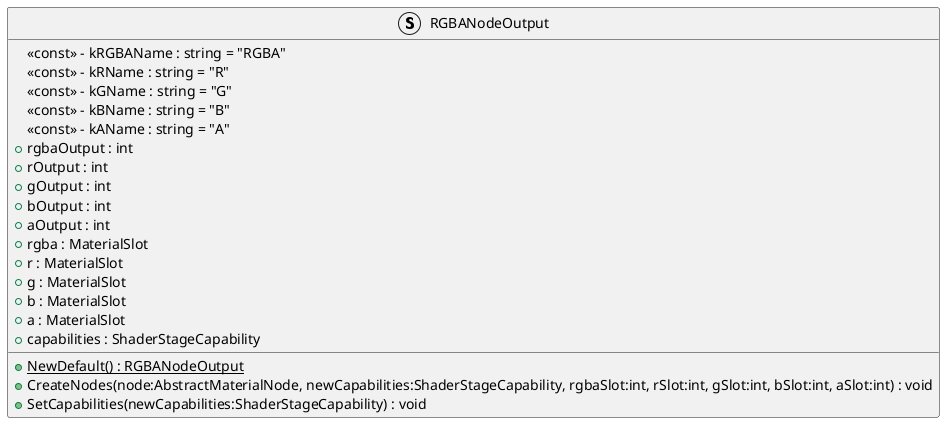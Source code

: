 @startuml
struct RGBANodeOutput {
    <<const>> - kRGBAName : string = "RGBA"
    <<const>> - kRName : string = "R"
    <<const>> - kGName : string = "G"
    <<const>> - kBName : string = "B"
    <<const>> - kAName : string = "A"
    + rgbaOutput : int
    + rOutput : int
    + gOutput : int
    + bOutput : int
    + aOutput : int
    + rgba : MaterialSlot
    + r : MaterialSlot
    + g : MaterialSlot
    + b : MaterialSlot
    + a : MaterialSlot
    + capabilities : ShaderStageCapability
    + {static} NewDefault() : RGBANodeOutput
    + CreateNodes(node:AbstractMaterialNode, newCapabilities:ShaderStageCapability, rgbaSlot:int, rSlot:int, gSlot:int, bSlot:int, aSlot:int) : void
    + SetCapabilities(newCapabilities:ShaderStageCapability) : void
}
@enduml
